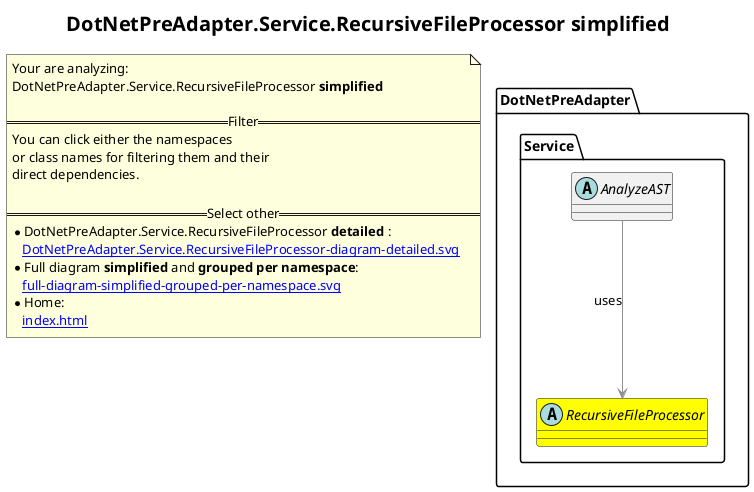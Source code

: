 @startuml
skinparam linetype ortho
title <size:20>DotNetPreAdapter.Service.RecursiveFileProcessor **simplified** </size>
note "Your are analyzing:\nDotNetPreAdapter.Service.RecursiveFileProcessor **simplified** \n\n==Filter==\nYou can click either the namespaces \nor class names for filtering them and their\ndirect dependencies.\n\n==Select other==\n* DotNetPreAdapter.Service.RecursiveFileProcessor **detailed** :\n   [[DotNetPreAdapter.Service.RecursiveFileProcessor-diagram-detailed.svg]]\n* Full diagram **simplified** and **grouped per namespace**:\n   [[full-diagram-simplified-grouped-per-namespace.svg]]\n* Home:\n   [[index.html]]" as FloatingNote
  abstract class DotNetPreAdapter.Service.RecursiveFileProcessor [[DotNetPreAdapter.Service.RecursiveFileProcessor-diagram-simplified.svg]] #yellow {
  }
  abstract class DotNetPreAdapter.Service.AnalyzeAST [[DotNetPreAdapter.Service.AnalyzeAST-diagram-simplified.svg]]  {
  }
 ' *************************************** 
 ' *************************************** 
 ' *************************************** 
' Class relations extracted from namespace:
' DotNetPreAdapter.Service
DotNetPreAdapter.Service.AnalyzeAST -[#909090]-> DotNetPreAdapter.Service.RecursiveFileProcessor  : uses 
@enduml
